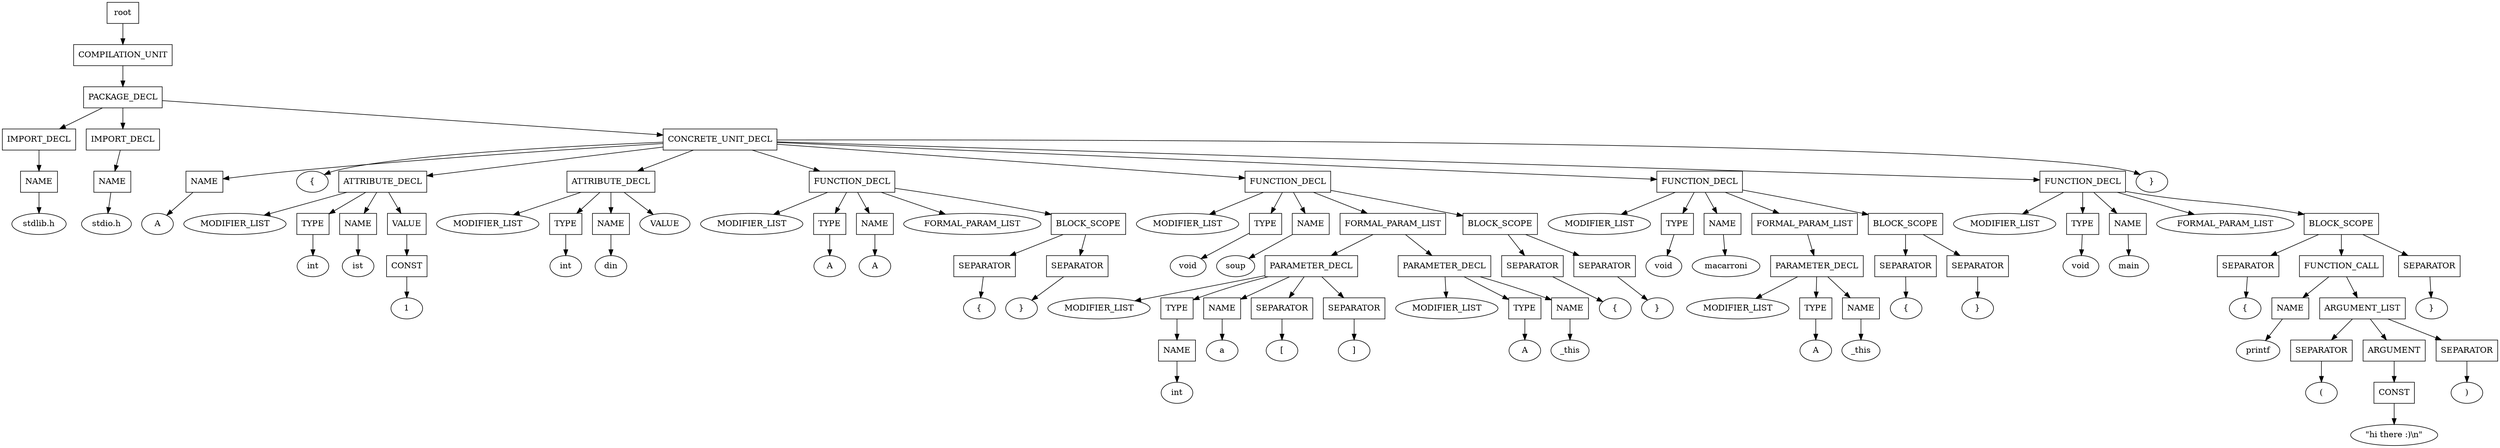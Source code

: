 digraph G {
	splines="TRUE";
	n_0 [label="root", shape="rectangle"]
	n_0 -> n_1
	n_1 [label="COMPILATION_UNIT", shape="rectangle"]
	n_1 -> n_2
	n_2 [label="PACKAGE_DECL", shape="rectangle"]
	n_2 -> n_3
	n_3 [label="IMPORT_DECL", shape="rectangle"]
	n_3 -> n_6
	n_6 [label="NAME", shape="rectangle"]
	n_6 -> n_17
	n_17 [label="stdlib.h", shape="ellipse"]
	n_2 -> n_4
	n_4 [label="IMPORT_DECL", shape="rectangle"]
	n_4 -> n_7
	n_7 [label="NAME", shape="rectangle"]
	n_7 -> n_18
	n_18 [label="stdio.h", shape="ellipse"]
	n_2 -> n_5
	n_5 [label="CONCRETE_UNIT_DECL", shape="rectangle"]
	n_5 -> n_8
	n_8 [label="NAME", shape="rectangle"]
	n_8 -> n_19
	n_19 [label="A", shape="ellipse"]
	n_5 -> n_9
	n_9 [label="{", shape="ellipse"]
	n_5 -> n_10
	n_10 [label="ATTRIBUTE_DECL", shape="rectangle"]
	n_10 -> n_20
	n_20 [label="MODIFIER_LIST", shape="ellipse"]
	n_10 -> n_21
	n_21 [label="TYPE", shape="rectangle"]
	n_21 -> n_48
	n_48 [label="int", shape="ellipse"]
	n_10 -> n_22
	n_22 [label="NAME", shape="rectangle"]
	n_22 -> n_49
	n_49 [label="ist", shape="ellipse"]
	n_10 -> n_23
	n_23 [label="VALUE", shape="rectangle"]
	n_23 -> n_50
	n_50 [label="CONST", shape="rectangle"]
	n_50 -> n_73
	n_73 [label="1", shape="ellipse"]
	n_5 -> n_11
	n_11 [label="ATTRIBUTE_DECL", shape="rectangle"]
	n_11 -> n_24
	n_24 [label="MODIFIER_LIST", shape="ellipse"]
	n_11 -> n_25
	n_25 [label="TYPE", shape="rectangle"]
	n_25 -> n_51
	n_51 [label="int", shape="ellipse"]
	n_11 -> n_26
	n_26 [label="NAME", shape="rectangle"]
	n_26 -> n_52
	n_52 [label="din", shape="ellipse"]
	n_11 -> n_27
	n_27 [label="VALUE", shape="ellipse"]
	n_5 -> n_12
	n_12 [label="FUNCTION_DECL", shape="rectangle"]
	n_12 -> n_28
	n_28 [label="MODIFIER_LIST", shape="ellipse"]
	n_12 -> n_29
	n_29 [label="TYPE", shape="rectangle"]
	n_29 -> n_53
	n_53 [label="A", shape="ellipse"]
	n_12 -> n_30
	n_30 [label="NAME", shape="rectangle"]
	n_30 -> n_54
	n_54 [label="A", shape="ellipse"]
	n_12 -> n_31
	n_31 [label="FORMAL_PARAM_LIST", shape="ellipse"]
	n_12 -> n_32
	n_32 [label="BLOCK_SCOPE", shape="rectangle"]
	n_32 -> n_55
	n_55 [label="SEPARATOR", shape="rectangle"]
	n_55 -> n_74
	n_74 [label="{", shape="ellipse"]
	n_32 -> n_56
	n_56 [label="SEPARATOR", shape="rectangle"]
	n_56 -> n_75
	n_75 [label="}", shape="ellipse"]
	n_5 -> n_13
	n_13 [label="FUNCTION_DECL", shape="rectangle"]
	n_13 -> n_33
	n_33 [label="MODIFIER_LIST", shape="ellipse"]
	n_13 -> n_34
	n_34 [label="TYPE", shape="rectangle"]
	n_34 -> n_57
	n_57 [label="void", shape="ellipse"]
	n_13 -> n_35
	n_35 [label="NAME", shape="rectangle"]
	n_35 -> n_58
	n_58 [label="soup", shape="ellipse"]
	n_13 -> n_36
	n_36 [label="FORMAL_PARAM_LIST", shape="rectangle"]
	n_36 -> n_59
	n_59 [label="PARAMETER_DECL", shape="rectangle"]
	n_59 -> n_76
	n_76 [label="MODIFIER_LIST", shape="ellipse"]
	n_59 -> n_77
	n_77 [label="TYPE", shape="rectangle"]
	n_77 -> n_95
	n_95 [label="NAME", shape="rectangle"]
	n_95 -> n_107
	n_107 [label="int", shape="ellipse"]
	n_59 -> n_78
	n_78 [label="NAME", shape="rectangle"]
	n_78 -> n_96
	n_96 [label="a", shape="ellipse"]
	n_59 -> n_79
	n_79 [label="SEPARATOR", shape="rectangle"]
	n_79 -> n_97
	n_97 [label="[", shape="ellipse"]
	n_59 -> n_80
	n_80 [label="SEPARATOR", shape="rectangle"]
	n_80 -> n_98
	n_98 [label="]", shape="ellipse"]
	n_36 -> n_60
	n_60 [label="PARAMETER_DECL", shape="rectangle"]
	n_60 -> n_81
	n_81 [label="MODIFIER_LIST", shape="ellipse"]
	n_60 -> n_82
	n_82 [label="TYPE", shape="rectangle"]
	n_82 -> n_99
	n_99 [label="A", shape="ellipse"]
	n_60 -> n_83
	n_83 [label="NAME", shape="rectangle"]
	n_83 -> n_100
	n_100 [label="_this", shape="ellipse"]
	n_13 -> n_37
	n_37 [label="BLOCK_SCOPE", shape="rectangle"]
	n_37 -> n_61
	n_61 [label="SEPARATOR", shape="rectangle"]
	n_61 -> n_84
	n_84 [label="{", shape="ellipse"]
	n_37 -> n_62
	n_62 [label="SEPARATOR", shape="rectangle"]
	n_62 -> n_85
	n_85 [label="}", shape="ellipse"]
	n_5 -> n_14
	n_14 [label="FUNCTION_DECL", shape="rectangle"]
	n_14 -> n_38
	n_38 [label="MODIFIER_LIST", shape="ellipse"]
	n_14 -> n_39
	n_39 [label="TYPE", shape="rectangle"]
	n_39 -> n_63
	n_63 [label="void", shape="ellipse"]
	n_14 -> n_40
	n_40 [label="NAME", shape="rectangle"]
	n_40 -> n_64
	n_64 [label="macarroni", shape="ellipse"]
	n_14 -> n_41
	n_41 [label="FORMAL_PARAM_LIST", shape="rectangle"]
	n_41 -> n_65
	n_65 [label="PARAMETER_DECL", shape="rectangle"]
	n_65 -> n_86
	n_86 [label="MODIFIER_LIST", shape="ellipse"]
	n_65 -> n_87
	n_87 [label="TYPE", shape="rectangle"]
	n_87 -> n_101
	n_101 [label="A", shape="ellipse"]
	n_65 -> n_88
	n_88 [label="NAME", shape="rectangle"]
	n_88 -> n_102
	n_102 [label="_this", shape="ellipse"]
	n_14 -> n_42
	n_42 [label="BLOCK_SCOPE", shape="rectangle"]
	n_42 -> n_66
	n_66 [label="SEPARATOR", shape="rectangle"]
	n_66 -> n_89
	n_89 [label="{", shape="ellipse"]
	n_42 -> n_67
	n_67 [label="SEPARATOR", shape="rectangle"]
	n_67 -> n_90
	n_90 [label="}", shape="ellipse"]
	n_5 -> n_15
	n_15 [label="FUNCTION_DECL", shape="rectangle"]
	n_15 -> n_43
	n_43 [label="MODIFIER_LIST", shape="ellipse"]
	n_15 -> n_44
	n_44 [label="TYPE", shape="rectangle"]
	n_44 -> n_68
	n_68 [label="void", shape="ellipse"]
	n_15 -> n_45
	n_45 [label="NAME", shape="rectangle"]
	n_45 -> n_69
	n_69 [label="main", shape="ellipse"]
	n_15 -> n_46
	n_46 [label="FORMAL_PARAM_LIST", shape="ellipse"]
	n_15 -> n_47
	n_47 [label="BLOCK_SCOPE", shape="rectangle"]
	n_47 -> n_70
	n_70 [label="SEPARATOR", shape="rectangle"]
	n_70 -> n_91
	n_91 [label="{", shape="ellipse"]
	n_47 -> n_71
	n_71 [label="FUNCTION_CALL", shape="rectangle"]
	n_71 -> n_92
	n_92 [label="NAME", shape="rectangle"]
	n_92 -> n_103
	n_103 [label="printf", shape="ellipse"]
	n_71 -> n_93
	n_93 [label="ARGUMENT_LIST", shape="rectangle"]
	n_93 -> n_104
	n_104 [label="SEPARATOR", shape="rectangle"]
	n_104 -> n_108
	n_108 [label="(", shape="ellipse"]
	n_93 -> n_105
	n_105 [label="ARGUMENT", shape="rectangle"]
	n_105 -> n_109
	n_109 [label="CONST", shape="rectangle"]
	n_109 -> n_111
	n_111 [label="\"hi there :)\\n\"", shape="ellipse"]
	n_93 -> n_106
	n_106 [label="SEPARATOR", shape="rectangle"]
	n_106 -> n_110
	n_110 [label=")", shape="ellipse"]
	n_47 -> n_72
	n_72 [label="SEPARATOR", shape="rectangle"]
	n_72 -> n_94
	n_94 [label="}", shape="ellipse"]
	n_5 -> n_16
	n_16 [label="}", shape="ellipse"]
}